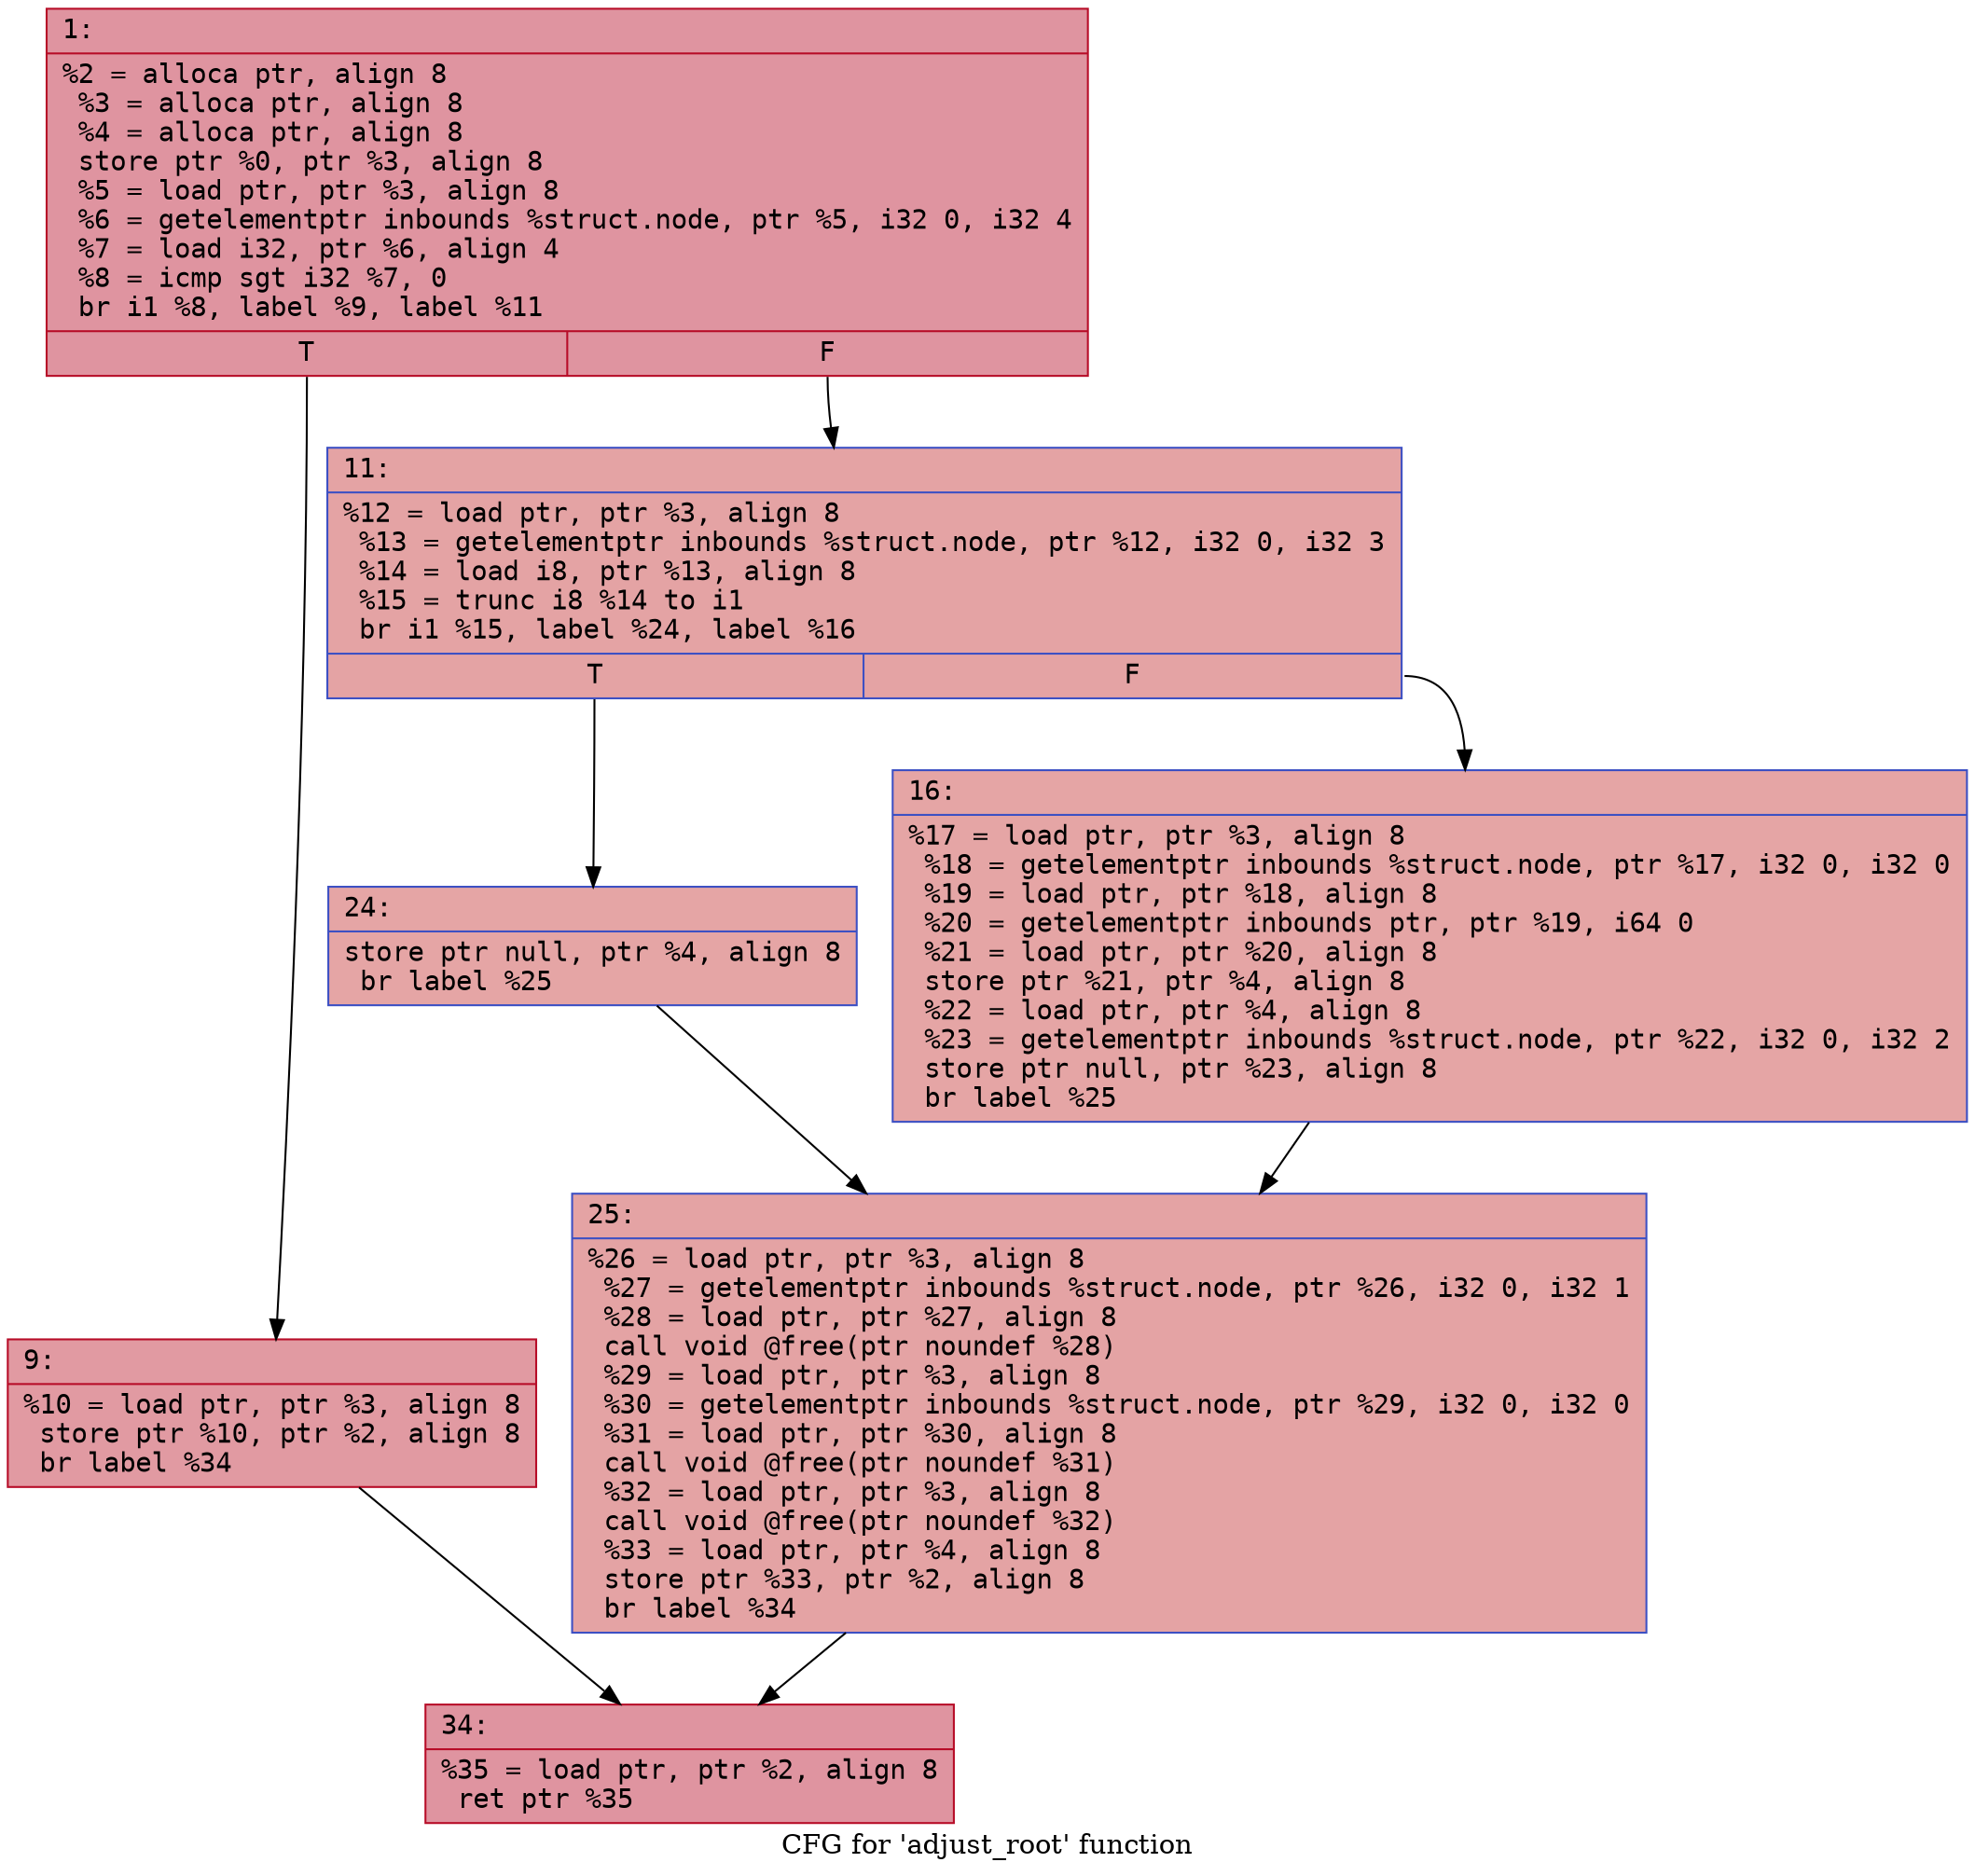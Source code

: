 digraph "CFG for 'adjust_root' function" {
	label="CFG for 'adjust_root' function";

	Node0x600002024500 [shape=record,color="#b70d28ff", style=filled, fillcolor="#b70d2870" fontname="Courier",label="{1:\l|  %2 = alloca ptr, align 8\l  %3 = alloca ptr, align 8\l  %4 = alloca ptr, align 8\l  store ptr %0, ptr %3, align 8\l  %5 = load ptr, ptr %3, align 8\l  %6 = getelementptr inbounds %struct.node, ptr %5, i32 0, i32 4\l  %7 = load i32, ptr %6, align 4\l  %8 = icmp sgt i32 %7, 0\l  br i1 %8, label %9, label %11\l|{<s0>T|<s1>F}}"];
	Node0x600002024500:s0 -> Node0x600002024550[tooltip="1 -> 9\nProbability 62.50%" ];
	Node0x600002024500:s1 -> Node0x6000020245a0[tooltip="1 -> 11\nProbability 37.50%" ];
	Node0x600002024550 [shape=record,color="#b70d28ff", style=filled, fillcolor="#bb1b2c70" fontname="Courier",label="{9:\l|  %10 = load ptr, ptr %3, align 8\l  store ptr %10, ptr %2, align 8\l  br label %34\l}"];
	Node0x600002024550 -> Node0x6000020246e0[tooltip="9 -> 34\nProbability 100.00%" ];
	Node0x6000020245a0 [shape=record,color="#3d50c3ff", style=filled, fillcolor="#c32e3170" fontname="Courier",label="{11:\l|  %12 = load ptr, ptr %3, align 8\l  %13 = getelementptr inbounds %struct.node, ptr %12, i32 0, i32 3\l  %14 = load i8, ptr %13, align 8\l  %15 = trunc i8 %14 to i1\l  br i1 %15, label %24, label %16\l|{<s0>T|<s1>F}}"];
	Node0x6000020245a0:s0 -> Node0x600002024640[tooltip="11 -> 24\nProbability 50.00%" ];
	Node0x6000020245a0:s1 -> Node0x6000020245f0[tooltip="11 -> 16\nProbability 50.00%" ];
	Node0x6000020245f0 [shape=record,color="#3d50c3ff", style=filled, fillcolor="#c5333470" fontname="Courier",label="{16:\l|  %17 = load ptr, ptr %3, align 8\l  %18 = getelementptr inbounds %struct.node, ptr %17, i32 0, i32 0\l  %19 = load ptr, ptr %18, align 8\l  %20 = getelementptr inbounds ptr, ptr %19, i64 0\l  %21 = load ptr, ptr %20, align 8\l  store ptr %21, ptr %4, align 8\l  %22 = load ptr, ptr %4, align 8\l  %23 = getelementptr inbounds %struct.node, ptr %22, i32 0, i32 2\l  store ptr null, ptr %23, align 8\l  br label %25\l}"];
	Node0x6000020245f0 -> Node0x600002024690[tooltip="16 -> 25\nProbability 100.00%" ];
	Node0x600002024640 [shape=record,color="#3d50c3ff", style=filled, fillcolor="#c5333470" fontname="Courier",label="{24:\l|  store ptr null, ptr %4, align 8\l  br label %25\l}"];
	Node0x600002024640 -> Node0x600002024690[tooltip="24 -> 25\nProbability 100.00%" ];
	Node0x600002024690 [shape=record,color="#3d50c3ff", style=filled, fillcolor="#c32e3170" fontname="Courier",label="{25:\l|  %26 = load ptr, ptr %3, align 8\l  %27 = getelementptr inbounds %struct.node, ptr %26, i32 0, i32 1\l  %28 = load ptr, ptr %27, align 8\l  call void @free(ptr noundef %28)\l  %29 = load ptr, ptr %3, align 8\l  %30 = getelementptr inbounds %struct.node, ptr %29, i32 0, i32 0\l  %31 = load ptr, ptr %30, align 8\l  call void @free(ptr noundef %31)\l  %32 = load ptr, ptr %3, align 8\l  call void @free(ptr noundef %32)\l  %33 = load ptr, ptr %4, align 8\l  store ptr %33, ptr %2, align 8\l  br label %34\l}"];
	Node0x600002024690 -> Node0x6000020246e0[tooltip="25 -> 34\nProbability 100.00%" ];
	Node0x6000020246e0 [shape=record,color="#b70d28ff", style=filled, fillcolor="#b70d2870" fontname="Courier",label="{34:\l|  %35 = load ptr, ptr %2, align 8\l  ret ptr %35\l}"];
}
